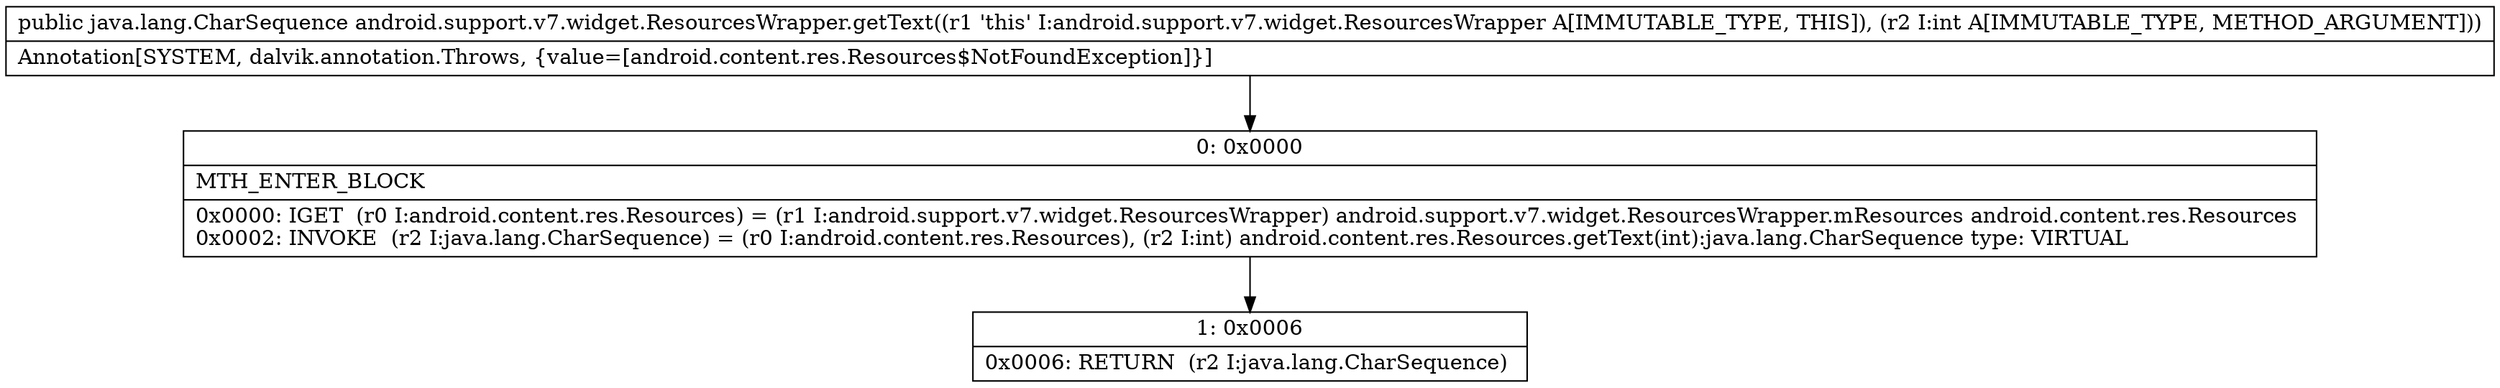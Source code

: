 digraph "CFG forandroid.support.v7.widget.ResourcesWrapper.getText(I)Ljava\/lang\/CharSequence;" {
Node_0 [shape=record,label="{0\:\ 0x0000|MTH_ENTER_BLOCK\l|0x0000: IGET  (r0 I:android.content.res.Resources) = (r1 I:android.support.v7.widget.ResourcesWrapper) android.support.v7.widget.ResourcesWrapper.mResources android.content.res.Resources \l0x0002: INVOKE  (r2 I:java.lang.CharSequence) = (r0 I:android.content.res.Resources), (r2 I:int) android.content.res.Resources.getText(int):java.lang.CharSequence type: VIRTUAL \l}"];
Node_1 [shape=record,label="{1\:\ 0x0006|0x0006: RETURN  (r2 I:java.lang.CharSequence) \l}"];
MethodNode[shape=record,label="{public java.lang.CharSequence android.support.v7.widget.ResourcesWrapper.getText((r1 'this' I:android.support.v7.widget.ResourcesWrapper A[IMMUTABLE_TYPE, THIS]), (r2 I:int A[IMMUTABLE_TYPE, METHOD_ARGUMENT]))  | Annotation[SYSTEM, dalvik.annotation.Throws, \{value=[android.content.res.Resources$NotFoundException]\}]\l}"];
MethodNode -> Node_0;
Node_0 -> Node_1;
}

